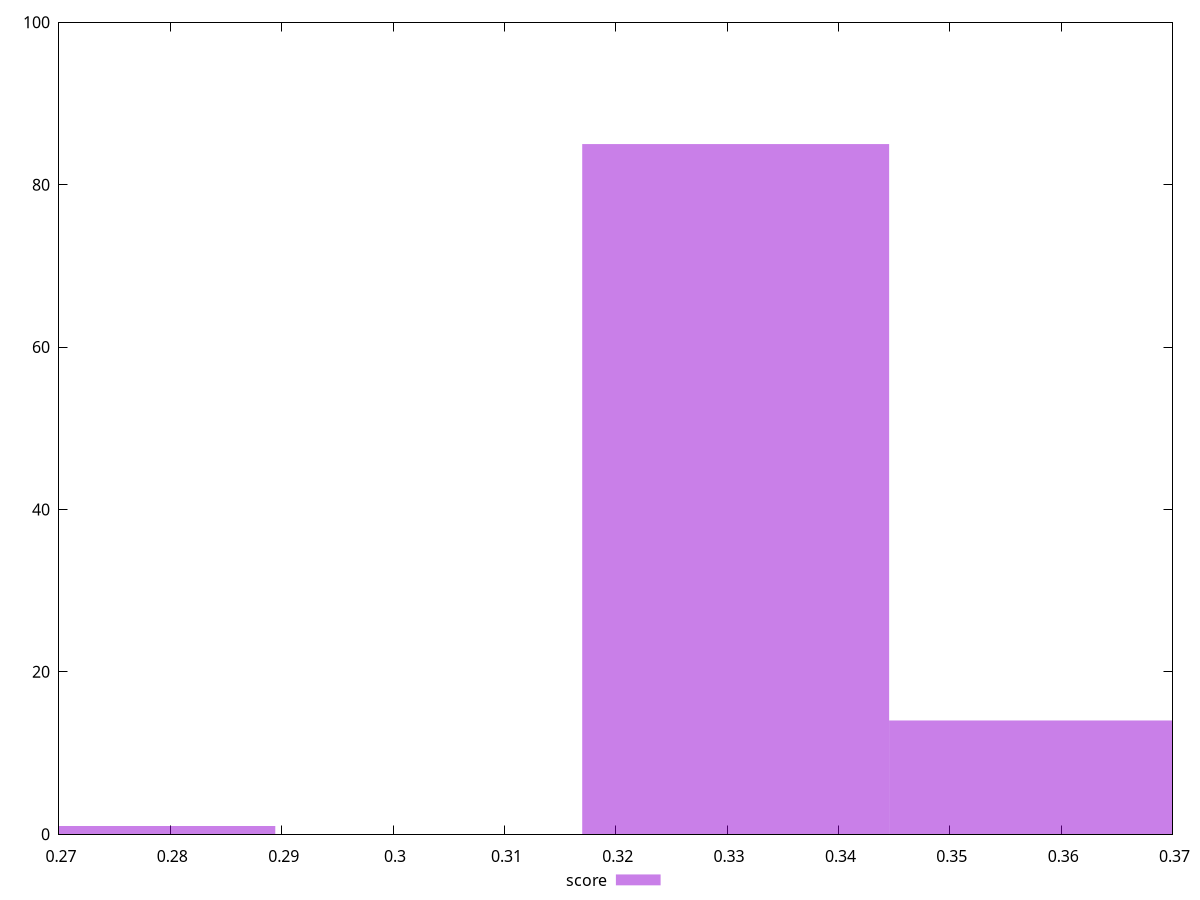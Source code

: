 reset

$score <<EOF
0.3583343722149589 14
0.3307701897368851 85
0.2756418247807376 1
EOF

set key outside below
set boxwidth 0.02756418247807376
set xrange [0.27:0.37]
set yrange [0:100]
set trange [0:100]
set style fill transparent solid 0.5 noborder
set terminal svg size 640, 490 enhanced background rgb 'white'
set output "report_00017_2021-02-10T15-08-03.406Z/unused-javascript/samples/pages+cached+noadtech/score/histogram.svg"

plot $score title "score" with boxes

reset
